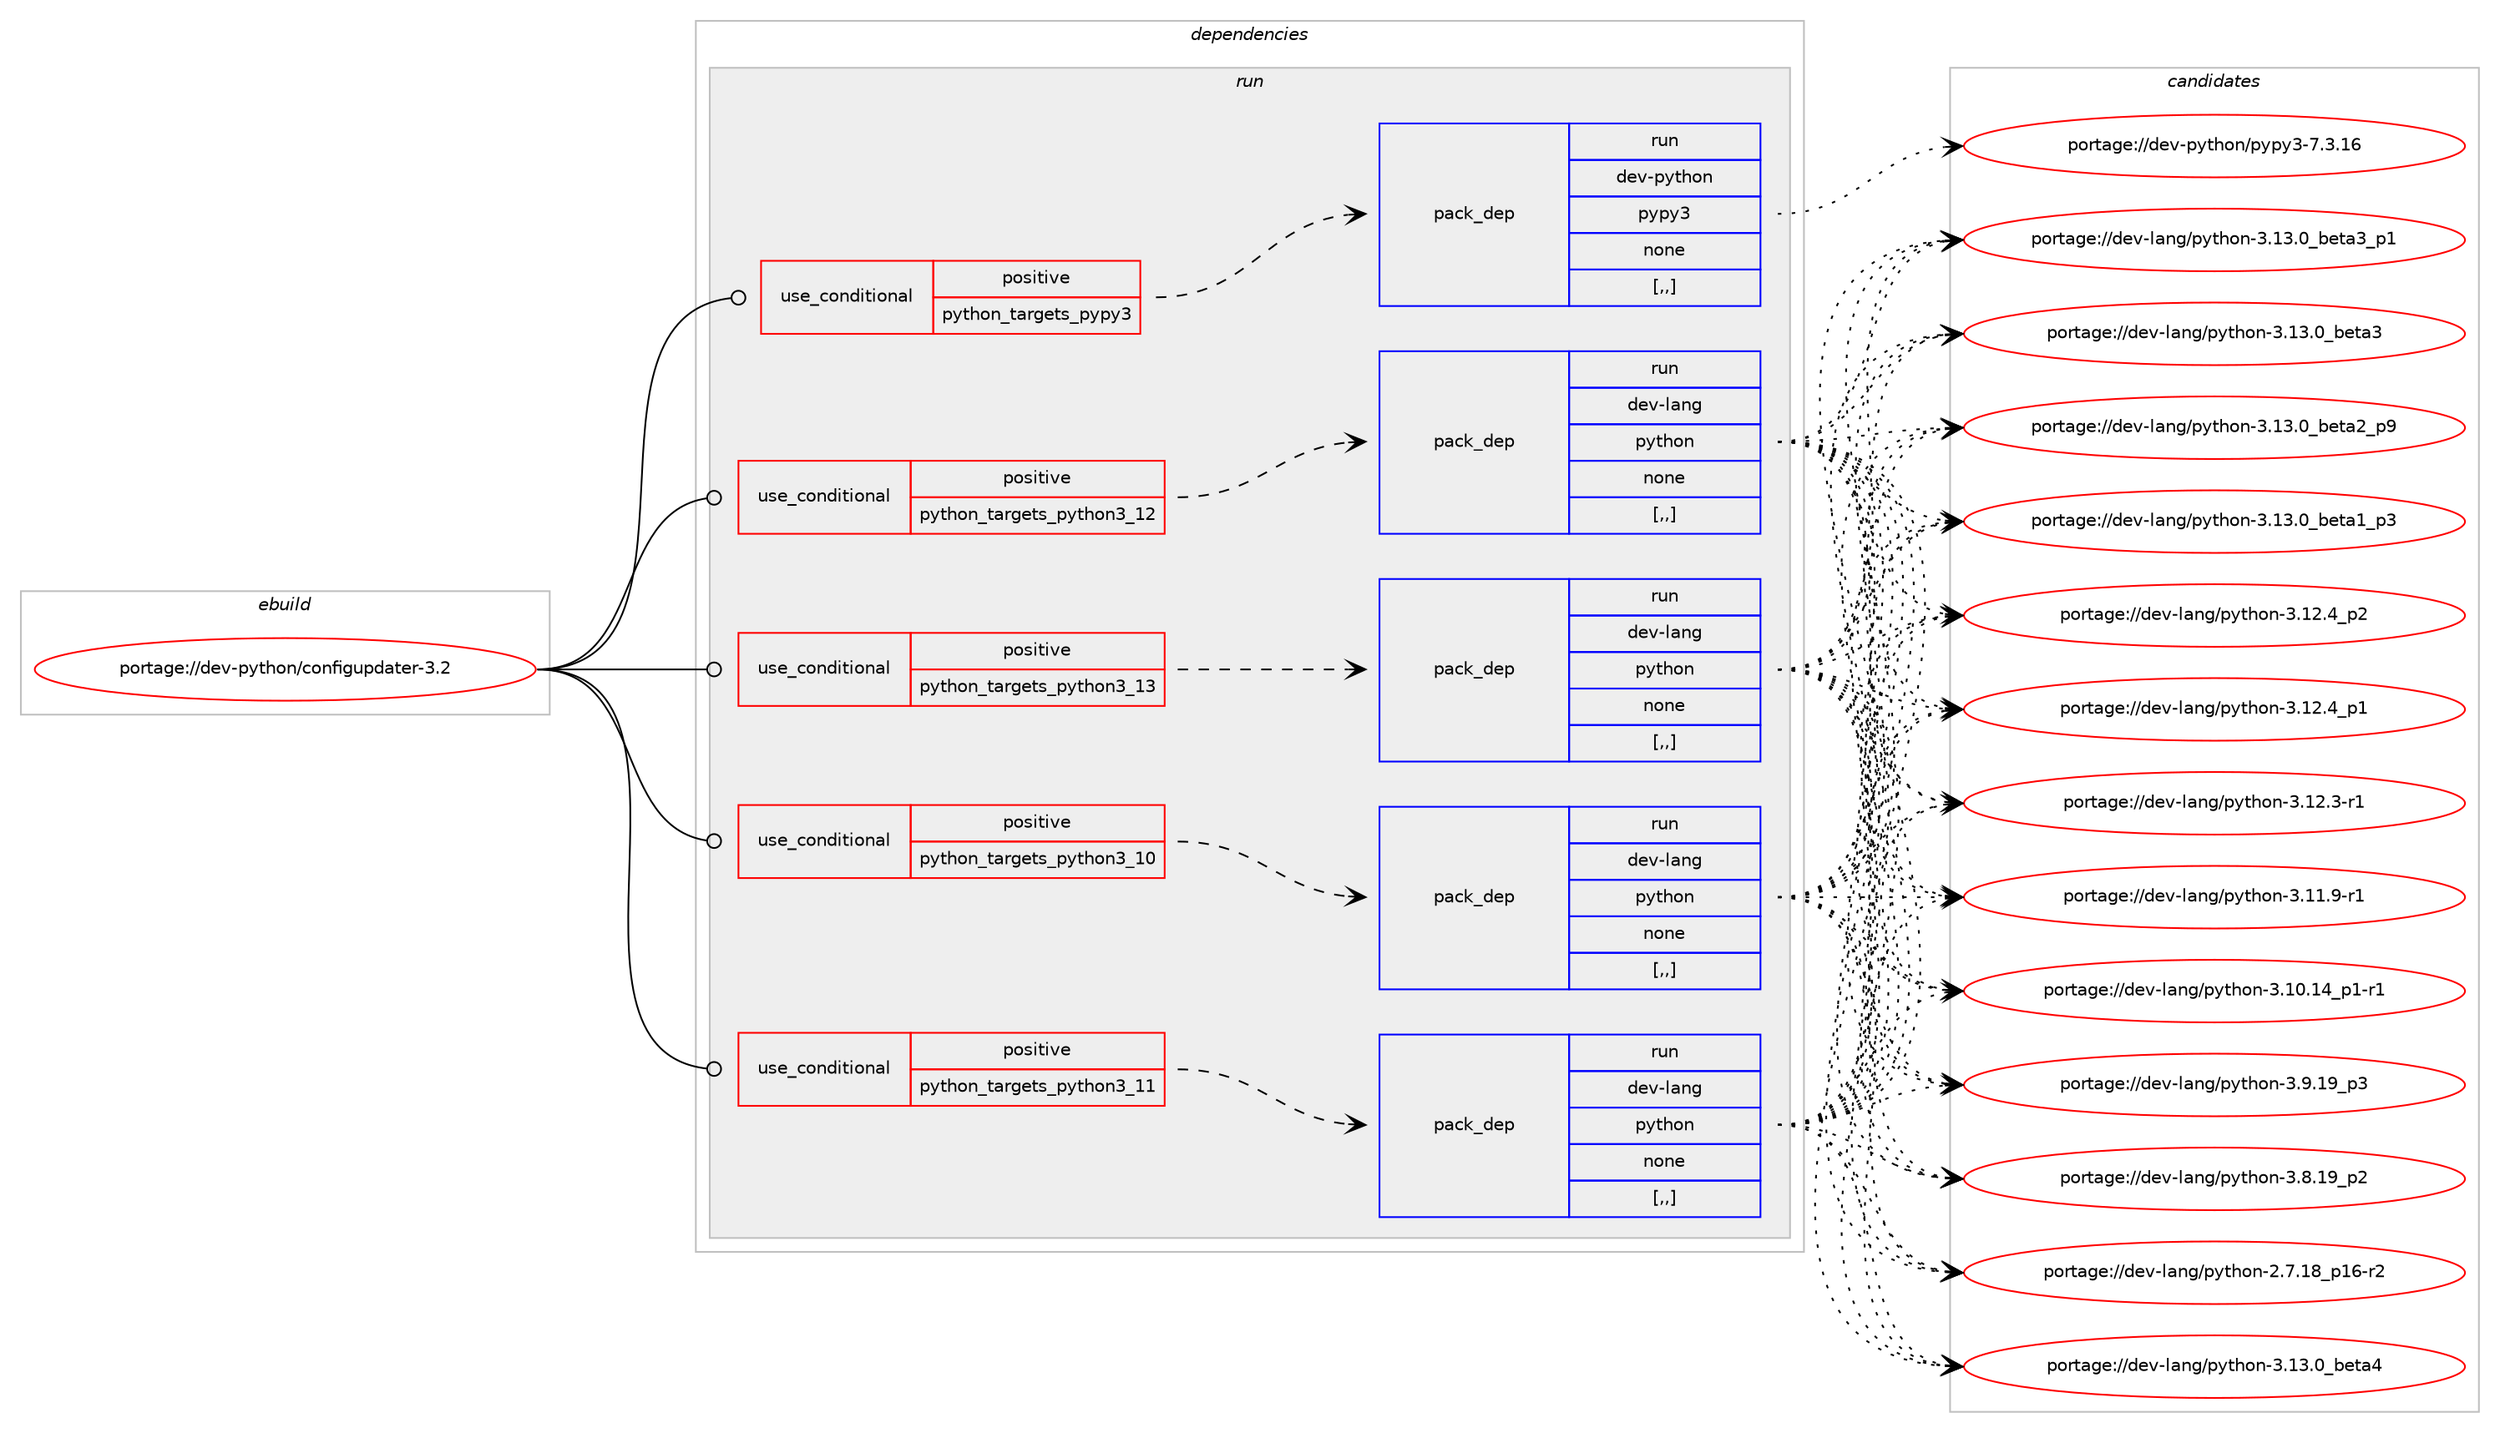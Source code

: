 digraph prolog {

# *************
# Graph options
# *************

newrank=true;
concentrate=true;
compound=true;
graph [rankdir=LR,fontname=Helvetica,fontsize=10,ranksep=1.5];#, ranksep=2.5, nodesep=0.2];
edge  [arrowhead=vee];
node  [fontname=Helvetica,fontsize=10];

# **********
# The ebuild
# **********

subgraph cluster_leftcol {
color=gray;
label=<<i>ebuild</i>>;
id [label="portage://dev-python/configupdater-3.2", color=red, width=4, href="../dev-python/configupdater-3.2.svg"];
}

# ****************
# The dependencies
# ****************

subgraph cluster_midcol {
color=gray;
label=<<i>dependencies</i>>;
subgraph cluster_compile {
fillcolor="#eeeeee";
style=filled;
label=<<i>compile</i>>;
}
subgraph cluster_compileandrun {
fillcolor="#eeeeee";
style=filled;
label=<<i>compile and run</i>>;
}
subgraph cluster_run {
fillcolor="#eeeeee";
style=filled;
label=<<i>run</i>>;
subgraph cond31934 {
dependency144451 [label=<<TABLE BORDER="0" CELLBORDER="1" CELLSPACING="0" CELLPADDING="4"><TR><TD ROWSPAN="3" CELLPADDING="10">use_conditional</TD></TR><TR><TD>positive</TD></TR><TR><TD>python_targets_pypy3</TD></TR></TABLE>>, shape=none, color=red];
subgraph pack111270 {
dependency144452 [label=<<TABLE BORDER="0" CELLBORDER="1" CELLSPACING="0" CELLPADDING="4" WIDTH="220"><TR><TD ROWSPAN="6" CELLPADDING="30">pack_dep</TD></TR><TR><TD WIDTH="110">run</TD></TR><TR><TD>dev-python</TD></TR><TR><TD>pypy3</TD></TR><TR><TD>none</TD></TR><TR><TD>[,,]</TD></TR></TABLE>>, shape=none, color=blue];
}
dependency144451:e -> dependency144452:w [weight=20,style="dashed",arrowhead="vee"];
}
id:e -> dependency144451:w [weight=20,style="solid",arrowhead="odot"];
subgraph cond31935 {
dependency144453 [label=<<TABLE BORDER="0" CELLBORDER="1" CELLSPACING="0" CELLPADDING="4"><TR><TD ROWSPAN="3" CELLPADDING="10">use_conditional</TD></TR><TR><TD>positive</TD></TR><TR><TD>python_targets_python3_10</TD></TR></TABLE>>, shape=none, color=red];
subgraph pack111271 {
dependency144454 [label=<<TABLE BORDER="0" CELLBORDER="1" CELLSPACING="0" CELLPADDING="4" WIDTH="220"><TR><TD ROWSPAN="6" CELLPADDING="30">pack_dep</TD></TR><TR><TD WIDTH="110">run</TD></TR><TR><TD>dev-lang</TD></TR><TR><TD>python</TD></TR><TR><TD>none</TD></TR><TR><TD>[,,]</TD></TR></TABLE>>, shape=none, color=blue];
}
dependency144453:e -> dependency144454:w [weight=20,style="dashed",arrowhead="vee"];
}
id:e -> dependency144453:w [weight=20,style="solid",arrowhead="odot"];
subgraph cond31936 {
dependency144455 [label=<<TABLE BORDER="0" CELLBORDER="1" CELLSPACING="0" CELLPADDING="4"><TR><TD ROWSPAN="3" CELLPADDING="10">use_conditional</TD></TR><TR><TD>positive</TD></TR><TR><TD>python_targets_python3_11</TD></TR></TABLE>>, shape=none, color=red];
subgraph pack111272 {
dependency144456 [label=<<TABLE BORDER="0" CELLBORDER="1" CELLSPACING="0" CELLPADDING="4" WIDTH="220"><TR><TD ROWSPAN="6" CELLPADDING="30">pack_dep</TD></TR><TR><TD WIDTH="110">run</TD></TR><TR><TD>dev-lang</TD></TR><TR><TD>python</TD></TR><TR><TD>none</TD></TR><TR><TD>[,,]</TD></TR></TABLE>>, shape=none, color=blue];
}
dependency144455:e -> dependency144456:w [weight=20,style="dashed",arrowhead="vee"];
}
id:e -> dependency144455:w [weight=20,style="solid",arrowhead="odot"];
subgraph cond31937 {
dependency144457 [label=<<TABLE BORDER="0" CELLBORDER="1" CELLSPACING="0" CELLPADDING="4"><TR><TD ROWSPAN="3" CELLPADDING="10">use_conditional</TD></TR><TR><TD>positive</TD></TR><TR><TD>python_targets_python3_12</TD></TR></TABLE>>, shape=none, color=red];
subgraph pack111273 {
dependency144458 [label=<<TABLE BORDER="0" CELLBORDER="1" CELLSPACING="0" CELLPADDING="4" WIDTH="220"><TR><TD ROWSPAN="6" CELLPADDING="30">pack_dep</TD></TR><TR><TD WIDTH="110">run</TD></TR><TR><TD>dev-lang</TD></TR><TR><TD>python</TD></TR><TR><TD>none</TD></TR><TR><TD>[,,]</TD></TR></TABLE>>, shape=none, color=blue];
}
dependency144457:e -> dependency144458:w [weight=20,style="dashed",arrowhead="vee"];
}
id:e -> dependency144457:w [weight=20,style="solid",arrowhead="odot"];
subgraph cond31938 {
dependency144459 [label=<<TABLE BORDER="0" CELLBORDER="1" CELLSPACING="0" CELLPADDING="4"><TR><TD ROWSPAN="3" CELLPADDING="10">use_conditional</TD></TR><TR><TD>positive</TD></TR><TR><TD>python_targets_python3_13</TD></TR></TABLE>>, shape=none, color=red];
subgraph pack111274 {
dependency144460 [label=<<TABLE BORDER="0" CELLBORDER="1" CELLSPACING="0" CELLPADDING="4" WIDTH="220"><TR><TD ROWSPAN="6" CELLPADDING="30">pack_dep</TD></TR><TR><TD WIDTH="110">run</TD></TR><TR><TD>dev-lang</TD></TR><TR><TD>python</TD></TR><TR><TD>none</TD></TR><TR><TD>[,,]</TD></TR></TABLE>>, shape=none, color=blue];
}
dependency144459:e -> dependency144460:w [weight=20,style="dashed",arrowhead="vee"];
}
id:e -> dependency144459:w [weight=20,style="solid",arrowhead="odot"];
}
}

# **************
# The candidates
# **************

subgraph cluster_choices {
rank=same;
color=gray;
label=<<i>candidates</i>>;

subgraph choice111270 {
color=black;
nodesep=1;
choice10010111845112121116104111110471121211121215145554651464954 [label="portage://dev-python/pypy3-7.3.16", color=red, width=4,href="../dev-python/pypy3-7.3.16.svg"];
dependency144452:e -> choice10010111845112121116104111110471121211121215145554651464954:w [style=dotted,weight="100"];
}
subgraph choice111271 {
color=black;
nodesep=1;
choice1001011184510897110103471121211161041111104551464951464895981011169752 [label="portage://dev-lang/python-3.13.0_beta4", color=red, width=4,href="../dev-lang/python-3.13.0_beta4.svg"];
choice10010111845108971101034711212111610411111045514649514648959810111697519511249 [label="portage://dev-lang/python-3.13.0_beta3_p1", color=red, width=4,href="../dev-lang/python-3.13.0_beta3_p1.svg"];
choice1001011184510897110103471121211161041111104551464951464895981011169751 [label="portage://dev-lang/python-3.13.0_beta3", color=red, width=4,href="../dev-lang/python-3.13.0_beta3.svg"];
choice10010111845108971101034711212111610411111045514649514648959810111697509511257 [label="portage://dev-lang/python-3.13.0_beta2_p9", color=red, width=4,href="../dev-lang/python-3.13.0_beta2_p9.svg"];
choice10010111845108971101034711212111610411111045514649514648959810111697499511251 [label="portage://dev-lang/python-3.13.0_beta1_p3", color=red, width=4,href="../dev-lang/python-3.13.0_beta1_p3.svg"];
choice100101118451089711010347112121116104111110455146495046529511250 [label="portage://dev-lang/python-3.12.4_p2", color=red, width=4,href="../dev-lang/python-3.12.4_p2.svg"];
choice100101118451089711010347112121116104111110455146495046529511249 [label="portage://dev-lang/python-3.12.4_p1", color=red, width=4,href="../dev-lang/python-3.12.4_p1.svg"];
choice100101118451089711010347112121116104111110455146495046514511449 [label="portage://dev-lang/python-3.12.3-r1", color=red, width=4,href="../dev-lang/python-3.12.3-r1.svg"];
choice100101118451089711010347112121116104111110455146494946574511449 [label="portage://dev-lang/python-3.11.9-r1", color=red, width=4,href="../dev-lang/python-3.11.9-r1.svg"];
choice100101118451089711010347112121116104111110455146494846495295112494511449 [label="portage://dev-lang/python-3.10.14_p1-r1", color=red, width=4,href="../dev-lang/python-3.10.14_p1-r1.svg"];
choice100101118451089711010347112121116104111110455146574649579511251 [label="portage://dev-lang/python-3.9.19_p3", color=red, width=4,href="../dev-lang/python-3.9.19_p3.svg"];
choice100101118451089711010347112121116104111110455146564649579511250 [label="portage://dev-lang/python-3.8.19_p2", color=red, width=4,href="../dev-lang/python-3.8.19_p2.svg"];
choice100101118451089711010347112121116104111110455046554649569511249544511450 [label="portage://dev-lang/python-2.7.18_p16-r2", color=red, width=4,href="../dev-lang/python-2.7.18_p16-r2.svg"];
dependency144454:e -> choice1001011184510897110103471121211161041111104551464951464895981011169752:w [style=dotted,weight="100"];
dependency144454:e -> choice10010111845108971101034711212111610411111045514649514648959810111697519511249:w [style=dotted,weight="100"];
dependency144454:e -> choice1001011184510897110103471121211161041111104551464951464895981011169751:w [style=dotted,weight="100"];
dependency144454:e -> choice10010111845108971101034711212111610411111045514649514648959810111697509511257:w [style=dotted,weight="100"];
dependency144454:e -> choice10010111845108971101034711212111610411111045514649514648959810111697499511251:w [style=dotted,weight="100"];
dependency144454:e -> choice100101118451089711010347112121116104111110455146495046529511250:w [style=dotted,weight="100"];
dependency144454:e -> choice100101118451089711010347112121116104111110455146495046529511249:w [style=dotted,weight="100"];
dependency144454:e -> choice100101118451089711010347112121116104111110455146495046514511449:w [style=dotted,weight="100"];
dependency144454:e -> choice100101118451089711010347112121116104111110455146494946574511449:w [style=dotted,weight="100"];
dependency144454:e -> choice100101118451089711010347112121116104111110455146494846495295112494511449:w [style=dotted,weight="100"];
dependency144454:e -> choice100101118451089711010347112121116104111110455146574649579511251:w [style=dotted,weight="100"];
dependency144454:e -> choice100101118451089711010347112121116104111110455146564649579511250:w [style=dotted,weight="100"];
dependency144454:e -> choice100101118451089711010347112121116104111110455046554649569511249544511450:w [style=dotted,weight="100"];
}
subgraph choice111272 {
color=black;
nodesep=1;
choice1001011184510897110103471121211161041111104551464951464895981011169752 [label="portage://dev-lang/python-3.13.0_beta4", color=red, width=4,href="../dev-lang/python-3.13.0_beta4.svg"];
choice10010111845108971101034711212111610411111045514649514648959810111697519511249 [label="portage://dev-lang/python-3.13.0_beta3_p1", color=red, width=4,href="../dev-lang/python-3.13.0_beta3_p1.svg"];
choice1001011184510897110103471121211161041111104551464951464895981011169751 [label="portage://dev-lang/python-3.13.0_beta3", color=red, width=4,href="../dev-lang/python-3.13.0_beta3.svg"];
choice10010111845108971101034711212111610411111045514649514648959810111697509511257 [label="portage://dev-lang/python-3.13.0_beta2_p9", color=red, width=4,href="../dev-lang/python-3.13.0_beta2_p9.svg"];
choice10010111845108971101034711212111610411111045514649514648959810111697499511251 [label="portage://dev-lang/python-3.13.0_beta1_p3", color=red, width=4,href="../dev-lang/python-3.13.0_beta1_p3.svg"];
choice100101118451089711010347112121116104111110455146495046529511250 [label="portage://dev-lang/python-3.12.4_p2", color=red, width=4,href="../dev-lang/python-3.12.4_p2.svg"];
choice100101118451089711010347112121116104111110455146495046529511249 [label="portage://dev-lang/python-3.12.4_p1", color=red, width=4,href="../dev-lang/python-3.12.4_p1.svg"];
choice100101118451089711010347112121116104111110455146495046514511449 [label="portage://dev-lang/python-3.12.3-r1", color=red, width=4,href="../dev-lang/python-3.12.3-r1.svg"];
choice100101118451089711010347112121116104111110455146494946574511449 [label="portage://dev-lang/python-3.11.9-r1", color=red, width=4,href="../dev-lang/python-3.11.9-r1.svg"];
choice100101118451089711010347112121116104111110455146494846495295112494511449 [label="portage://dev-lang/python-3.10.14_p1-r1", color=red, width=4,href="../dev-lang/python-3.10.14_p1-r1.svg"];
choice100101118451089711010347112121116104111110455146574649579511251 [label="portage://dev-lang/python-3.9.19_p3", color=red, width=4,href="../dev-lang/python-3.9.19_p3.svg"];
choice100101118451089711010347112121116104111110455146564649579511250 [label="portage://dev-lang/python-3.8.19_p2", color=red, width=4,href="../dev-lang/python-3.8.19_p2.svg"];
choice100101118451089711010347112121116104111110455046554649569511249544511450 [label="portage://dev-lang/python-2.7.18_p16-r2", color=red, width=4,href="../dev-lang/python-2.7.18_p16-r2.svg"];
dependency144456:e -> choice1001011184510897110103471121211161041111104551464951464895981011169752:w [style=dotted,weight="100"];
dependency144456:e -> choice10010111845108971101034711212111610411111045514649514648959810111697519511249:w [style=dotted,weight="100"];
dependency144456:e -> choice1001011184510897110103471121211161041111104551464951464895981011169751:w [style=dotted,weight="100"];
dependency144456:e -> choice10010111845108971101034711212111610411111045514649514648959810111697509511257:w [style=dotted,weight="100"];
dependency144456:e -> choice10010111845108971101034711212111610411111045514649514648959810111697499511251:w [style=dotted,weight="100"];
dependency144456:e -> choice100101118451089711010347112121116104111110455146495046529511250:w [style=dotted,weight="100"];
dependency144456:e -> choice100101118451089711010347112121116104111110455146495046529511249:w [style=dotted,weight="100"];
dependency144456:e -> choice100101118451089711010347112121116104111110455146495046514511449:w [style=dotted,weight="100"];
dependency144456:e -> choice100101118451089711010347112121116104111110455146494946574511449:w [style=dotted,weight="100"];
dependency144456:e -> choice100101118451089711010347112121116104111110455146494846495295112494511449:w [style=dotted,weight="100"];
dependency144456:e -> choice100101118451089711010347112121116104111110455146574649579511251:w [style=dotted,weight="100"];
dependency144456:e -> choice100101118451089711010347112121116104111110455146564649579511250:w [style=dotted,weight="100"];
dependency144456:e -> choice100101118451089711010347112121116104111110455046554649569511249544511450:w [style=dotted,weight="100"];
}
subgraph choice111273 {
color=black;
nodesep=1;
choice1001011184510897110103471121211161041111104551464951464895981011169752 [label="portage://dev-lang/python-3.13.0_beta4", color=red, width=4,href="../dev-lang/python-3.13.0_beta4.svg"];
choice10010111845108971101034711212111610411111045514649514648959810111697519511249 [label="portage://dev-lang/python-3.13.0_beta3_p1", color=red, width=4,href="../dev-lang/python-3.13.0_beta3_p1.svg"];
choice1001011184510897110103471121211161041111104551464951464895981011169751 [label="portage://dev-lang/python-3.13.0_beta3", color=red, width=4,href="../dev-lang/python-3.13.0_beta3.svg"];
choice10010111845108971101034711212111610411111045514649514648959810111697509511257 [label="portage://dev-lang/python-3.13.0_beta2_p9", color=red, width=4,href="../dev-lang/python-3.13.0_beta2_p9.svg"];
choice10010111845108971101034711212111610411111045514649514648959810111697499511251 [label="portage://dev-lang/python-3.13.0_beta1_p3", color=red, width=4,href="../dev-lang/python-3.13.0_beta1_p3.svg"];
choice100101118451089711010347112121116104111110455146495046529511250 [label="portage://dev-lang/python-3.12.4_p2", color=red, width=4,href="../dev-lang/python-3.12.4_p2.svg"];
choice100101118451089711010347112121116104111110455146495046529511249 [label="portage://dev-lang/python-3.12.4_p1", color=red, width=4,href="../dev-lang/python-3.12.4_p1.svg"];
choice100101118451089711010347112121116104111110455146495046514511449 [label="portage://dev-lang/python-3.12.3-r1", color=red, width=4,href="../dev-lang/python-3.12.3-r1.svg"];
choice100101118451089711010347112121116104111110455146494946574511449 [label="portage://dev-lang/python-3.11.9-r1", color=red, width=4,href="../dev-lang/python-3.11.9-r1.svg"];
choice100101118451089711010347112121116104111110455146494846495295112494511449 [label="portage://dev-lang/python-3.10.14_p1-r1", color=red, width=4,href="../dev-lang/python-3.10.14_p1-r1.svg"];
choice100101118451089711010347112121116104111110455146574649579511251 [label="portage://dev-lang/python-3.9.19_p3", color=red, width=4,href="../dev-lang/python-3.9.19_p3.svg"];
choice100101118451089711010347112121116104111110455146564649579511250 [label="portage://dev-lang/python-3.8.19_p2", color=red, width=4,href="../dev-lang/python-3.8.19_p2.svg"];
choice100101118451089711010347112121116104111110455046554649569511249544511450 [label="portage://dev-lang/python-2.7.18_p16-r2", color=red, width=4,href="../dev-lang/python-2.7.18_p16-r2.svg"];
dependency144458:e -> choice1001011184510897110103471121211161041111104551464951464895981011169752:w [style=dotted,weight="100"];
dependency144458:e -> choice10010111845108971101034711212111610411111045514649514648959810111697519511249:w [style=dotted,weight="100"];
dependency144458:e -> choice1001011184510897110103471121211161041111104551464951464895981011169751:w [style=dotted,weight="100"];
dependency144458:e -> choice10010111845108971101034711212111610411111045514649514648959810111697509511257:w [style=dotted,weight="100"];
dependency144458:e -> choice10010111845108971101034711212111610411111045514649514648959810111697499511251:w [style=dotted,weight="100"];
dependency144458:e -> choice100101118451089711010347112121116104111110455146495046529511250:w [style=dotted,weight="100"];
dependency144458:e -> choice100101118451089711010347112121116104111110455146495046529511249:w [style=dotted,weight="100"];
dependency144458:e -> choice100101118451089711010347112121116104111110455146495046514511449:w [style=dotted,weight="100"];
dependency144458:e -> choice100101118451089711010347112121116104111110455146494946574511449:w [style=dotted,weight="100"];
dependency144458:e -> choice100101118451089711010347112121116104111110455146494846495295112494511449:w [style=dotted,weight="100"];
dependency144458:e -> choice100101118451089711010347112121116104111110455146574649579511251:w [style=dotted,weight="100"];
dependency144458:e -> choice100101118451089711010347112121116104111110455146564649579511250:w [style=dotted,weight="100"];
dependency144458:e -> choice100101118451089711010347112121116104111110455046554649569511249544511450:w [style=dotted,weight="100"];
}
subgraph choice111274 {
color=black;
nodesep=1;
choice1001011184510897110103471121211161041111104551464951464895981011169752 [label="portage://dev-lang/python-3.13.0_beta4", color=red, width=4,href="../dev-lang/python-3.13.0_beta4.svg"];
choice10010111845108971101034711212111610411111045514649514648959810111697519511249 [label="portage://dev-lang/python-3.13.0_beta3_p1", color=red, width=4,href="../dev-lang/python-3.13.0_beta3_p1.svg"];
choice1001011184510897110103471121211161041111104551464951464895981011169751 [label="portage://dev-lang/python-3.13.0_beta3", color=red, width=4,href="../dev-lang/python-3.13.0_beta3.svg"];
choice10010111845108971101034711212111610411111045514649514648959810111697509511257 [label="portage://dev-lang/python-3.13.0_beta2_p9", color=red, width=4,href="../dev-lang/python-3.13.0_beta2_p9.svg"];
choice10010111845108971101034711212111610411111045514649514648959810111697499511251 [label="portage://dev-lang/python-3.13.0_beta1_p3", color=red, width=4,href="../dev-lang/python-3.13.0_beta1_p3.svg"];
choice100101118451089711010347112121116104111110455146495046529511250 [label="portage://dev-lang/python-3.12.4_p2", color=red, width=4,href="../dev-lang/python-3.12.4_p2.svg"];
choice100101118451089711010347112121116104111110455146495046529511249 [label="portage://dev-lang/python-3.12.4_p1", color=red, width=4,href="../dev-lang/python-3.12.4_p1.svg"];
choice100101118451089711010347112121116104111110455146495046514511449 [label="portage://dev-lang/python-3.12.3-r1", color=red, width=4,href="../dev-lang/python-3.12.3-r1.svg"];
choice100101118451089711010347112121116104111110455146494946574511449 [label="portage://dev-lang/python-3.11.9-r1", color=red, width=4,href="../dev-lang/python-3.11.9-r1.svg"];
choice100101118451089711010347112121116104111110455146494846495295112494511449 [label="portage://dev-lang/python-3.10.14_p1-r1", color=red, width=4,href="../dev-lang/python-3.10.14_p1-r1.svg"];
choice100101118451089711010347112121116104111110455146574649579511251 [label="portage://dev-lang/python-3.9.19_p3", color=red, width=4,href="../dev-lang/python-3.9.19_p3.svg"];
choice100101118451089711010347112121116104111110455146564649579511250 [label="portage://dev-lang/python-3.8.19_p2", color=red, width=4,href="../dev-lang/python-3.8.19_p2.svg"];
choice100101118451089711010347112121116104111110455046554649569511249544511450 [label="portage://dev-lang/python-2.7.18_p16-r2", color=red, width=4,href="../dev-lang/python-2.7.18_p16-r2.svg"];
dependency144460:e -> choice1001011184510897110103471121211161041111104551464951464895981011169752:w [style=dotted,weight="100"];
dependency144460:e -> choice10010111845108971101034711212111610411111045514649514648959810111697519511249:w [style=dotted,weight="100"];
dependency144460:e -> choice1001011184510897110103471121211161041111104551464951464895981011169751:w [style=dotted,weight="100"];
dependency144460:e -> choice10010111845108971101034711212111610411111045514649514648959810111697509511257:w [style=dotted,weight="100"];
dependency144460:e -> choice10010111845108971101034711212111610411111045514649514648959810111697499511251:w [style=dotted,weight="100"];
dependency144460:e -> choice100101118451089711010347112121116104111110455146495046529511250:w [style=dotted,weight="100"];
dependency144460:e -> choice100101118451089711010347112121116104111110455146495046529511249:w [style=dotted,weight="100"];
dependency144460:e -> choice100101118451089711010347112121116104111110455146495046514511449:w [style=dotted,weight="100"];
dependency144460:e -> choice100101118451089711010347112121116104111110455146494946574511449:w [style=dotted,weight="100"];
dependency144460:e -> choice100101118451089711010347112121116104111110455146494846495295112494511449:w [style=dotted,weight="100"];
dependency144460:e -> choice100101118451089711010347112121116104111110455146574649579511251:w [style=dotted,weight="100"];
dependency144460:e -> choice100101118451089711010347112121116104111110455146564649579511250:w [style=dotted,weight="100"];
dependency144460:e -> choice100101118451089711010347112121116104111110455046554649569511249544511450:w [style=dotted,weight="100"];
}
}

}
